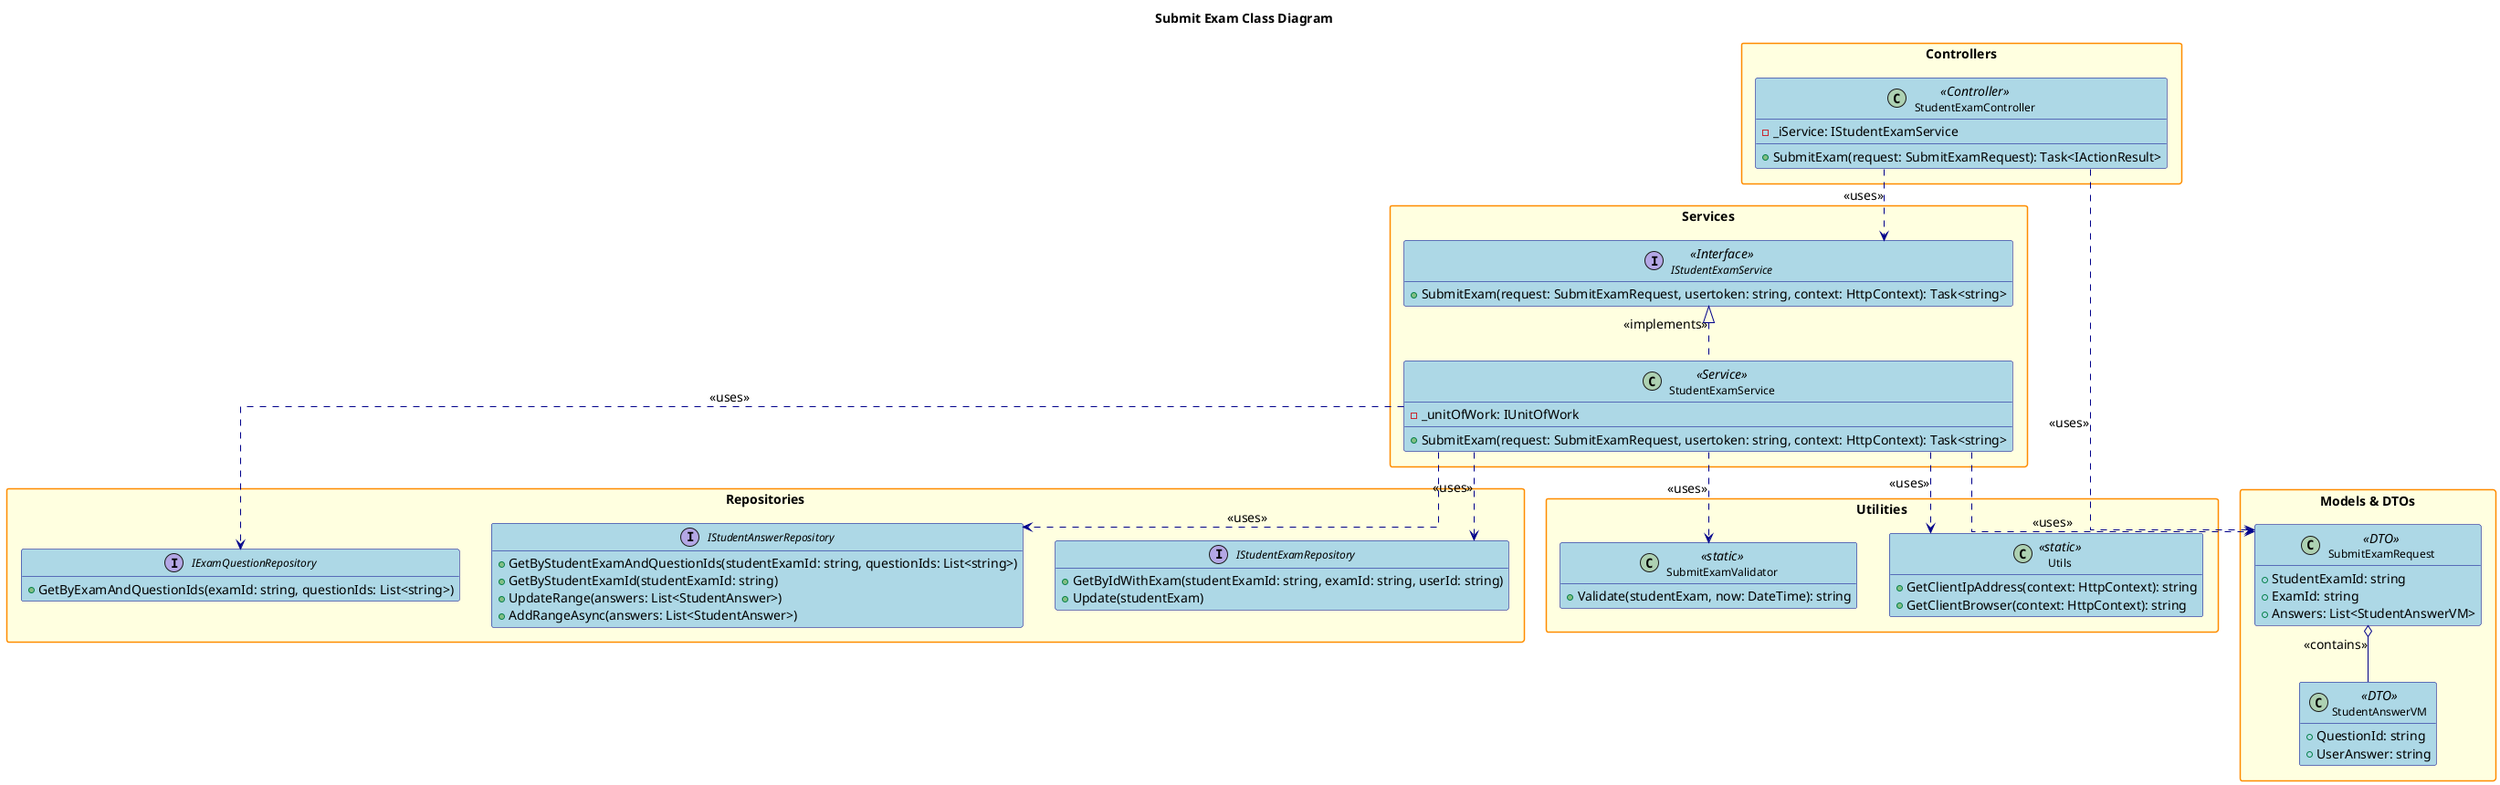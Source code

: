 @startuml
' Simplified Submit Exam Class Diagram (bỏ Strategy, sát code thực tế SubmitExam)

hide empty members
skinparam packageStyle rectangle
skinparam linetype ortho
skinparam defaultFontSize 14
skinparam defaultFontName Arial
skinparam classFontSize 12
skinparam classFontName Arial
skinparam noteFontSize 11
skinparam noteFontName Arial

skinparam class {
    BackgroundColor LightBlue
    BorderColor DarkBlue
    ArrowColor DarkBlue
    FontSize 12
}

skinparam package {
    BackgroundColor LightYellow
    BorderColor DarkOrange
    FontSize 14
    FontStyle bold
}
skinparam interface {
    BackgroundColor LightGreen
    BorderColor DarkGreen
    FontSize 12
}

title Submit Exam Class Diagram

package "Controllers" {
    class StudentExamController <<Controller>> {
        - _iService: IStudentExamService
        + SubmitExam(request: SubmitExamRequest): Task<IActionResult>
    }
}

package "Services" {
    interface IStudentExamService <<Interface>> {
        + SubmitExam(request: SubmitExamRequest, usertoken: string, context: HttpContext): Task<string>
    }
    class StudentExamService <<Service>> {
        - _unitOfWork: IUnitOfWork
        + SubmitExam(request: SubmitExamRequest, usertoken: string, context: HttpContext): Task<string>
    }
}

package "Repositories" {
    interface IStudentExamRepository {
        + GetByIdWithExam(studentExamId: string, examId: string, userId: string)
        + Update(studentExam)
    }
    interface IStudentAnswerRepository {
        + GetByStudentExamAndQuestionIds(studentExamId: string, questionIds: List<string>)
        + GetByStudentExamId(studentExamId: string)
        + UpdateRange(answers: List<StudentAnswer>)
        + AddRangeAsync(answers: List<StudentAnswer>)
    }
    interface IExamQuestionRepository {
        + GetByExamAndQuestionIds(examId: string, questionIds: List<string>)
    }
}

package "Models & DTOs" {
    class SubmitExamRequest <<DTO>> {
        + StudentExamId: string
        + ExamId: string
        + Answers: List<StudentAnswerVM>
    }
    class StudentAnswerVM <<DTO>> {
        + QuestionId: string
        + UserAnswer: string
    }
}

package "Utilities" {
    class Utils <<static>> {
        + GetClientIpAddress(context: HttpContext): string
        + GetClientBrowser(context: HttpContext): string
    }
    class SubmitExamValidator <<static>> {
        + Validate(studentExam, now: DateTime): string
    }
}

' Relationships
StudentExamController ..> IStudentExamService : <<uses>>
StudentExamController ..> SubmitExamRequest : <<uses>>
IStudentExamService <|.. StudentExamService : <<implements>>
StudentExamService ..> SubmitExamRequest : <<uses>>
StudentExamService ..> IStudentExamRepository : <<uses>>
StudentExamService ..> IStudentAnswerRepository : <<uses>>
StudentExamService ..> IExamQuestionRepository : <<uses>>
StudentExamService ..> Utils : <<uses>>
StudentExamService ..> SubmitExamValidator : <<uses>>
SubmitExamRequest o-- StudentAnswerVM : <<contains>>

@enduml